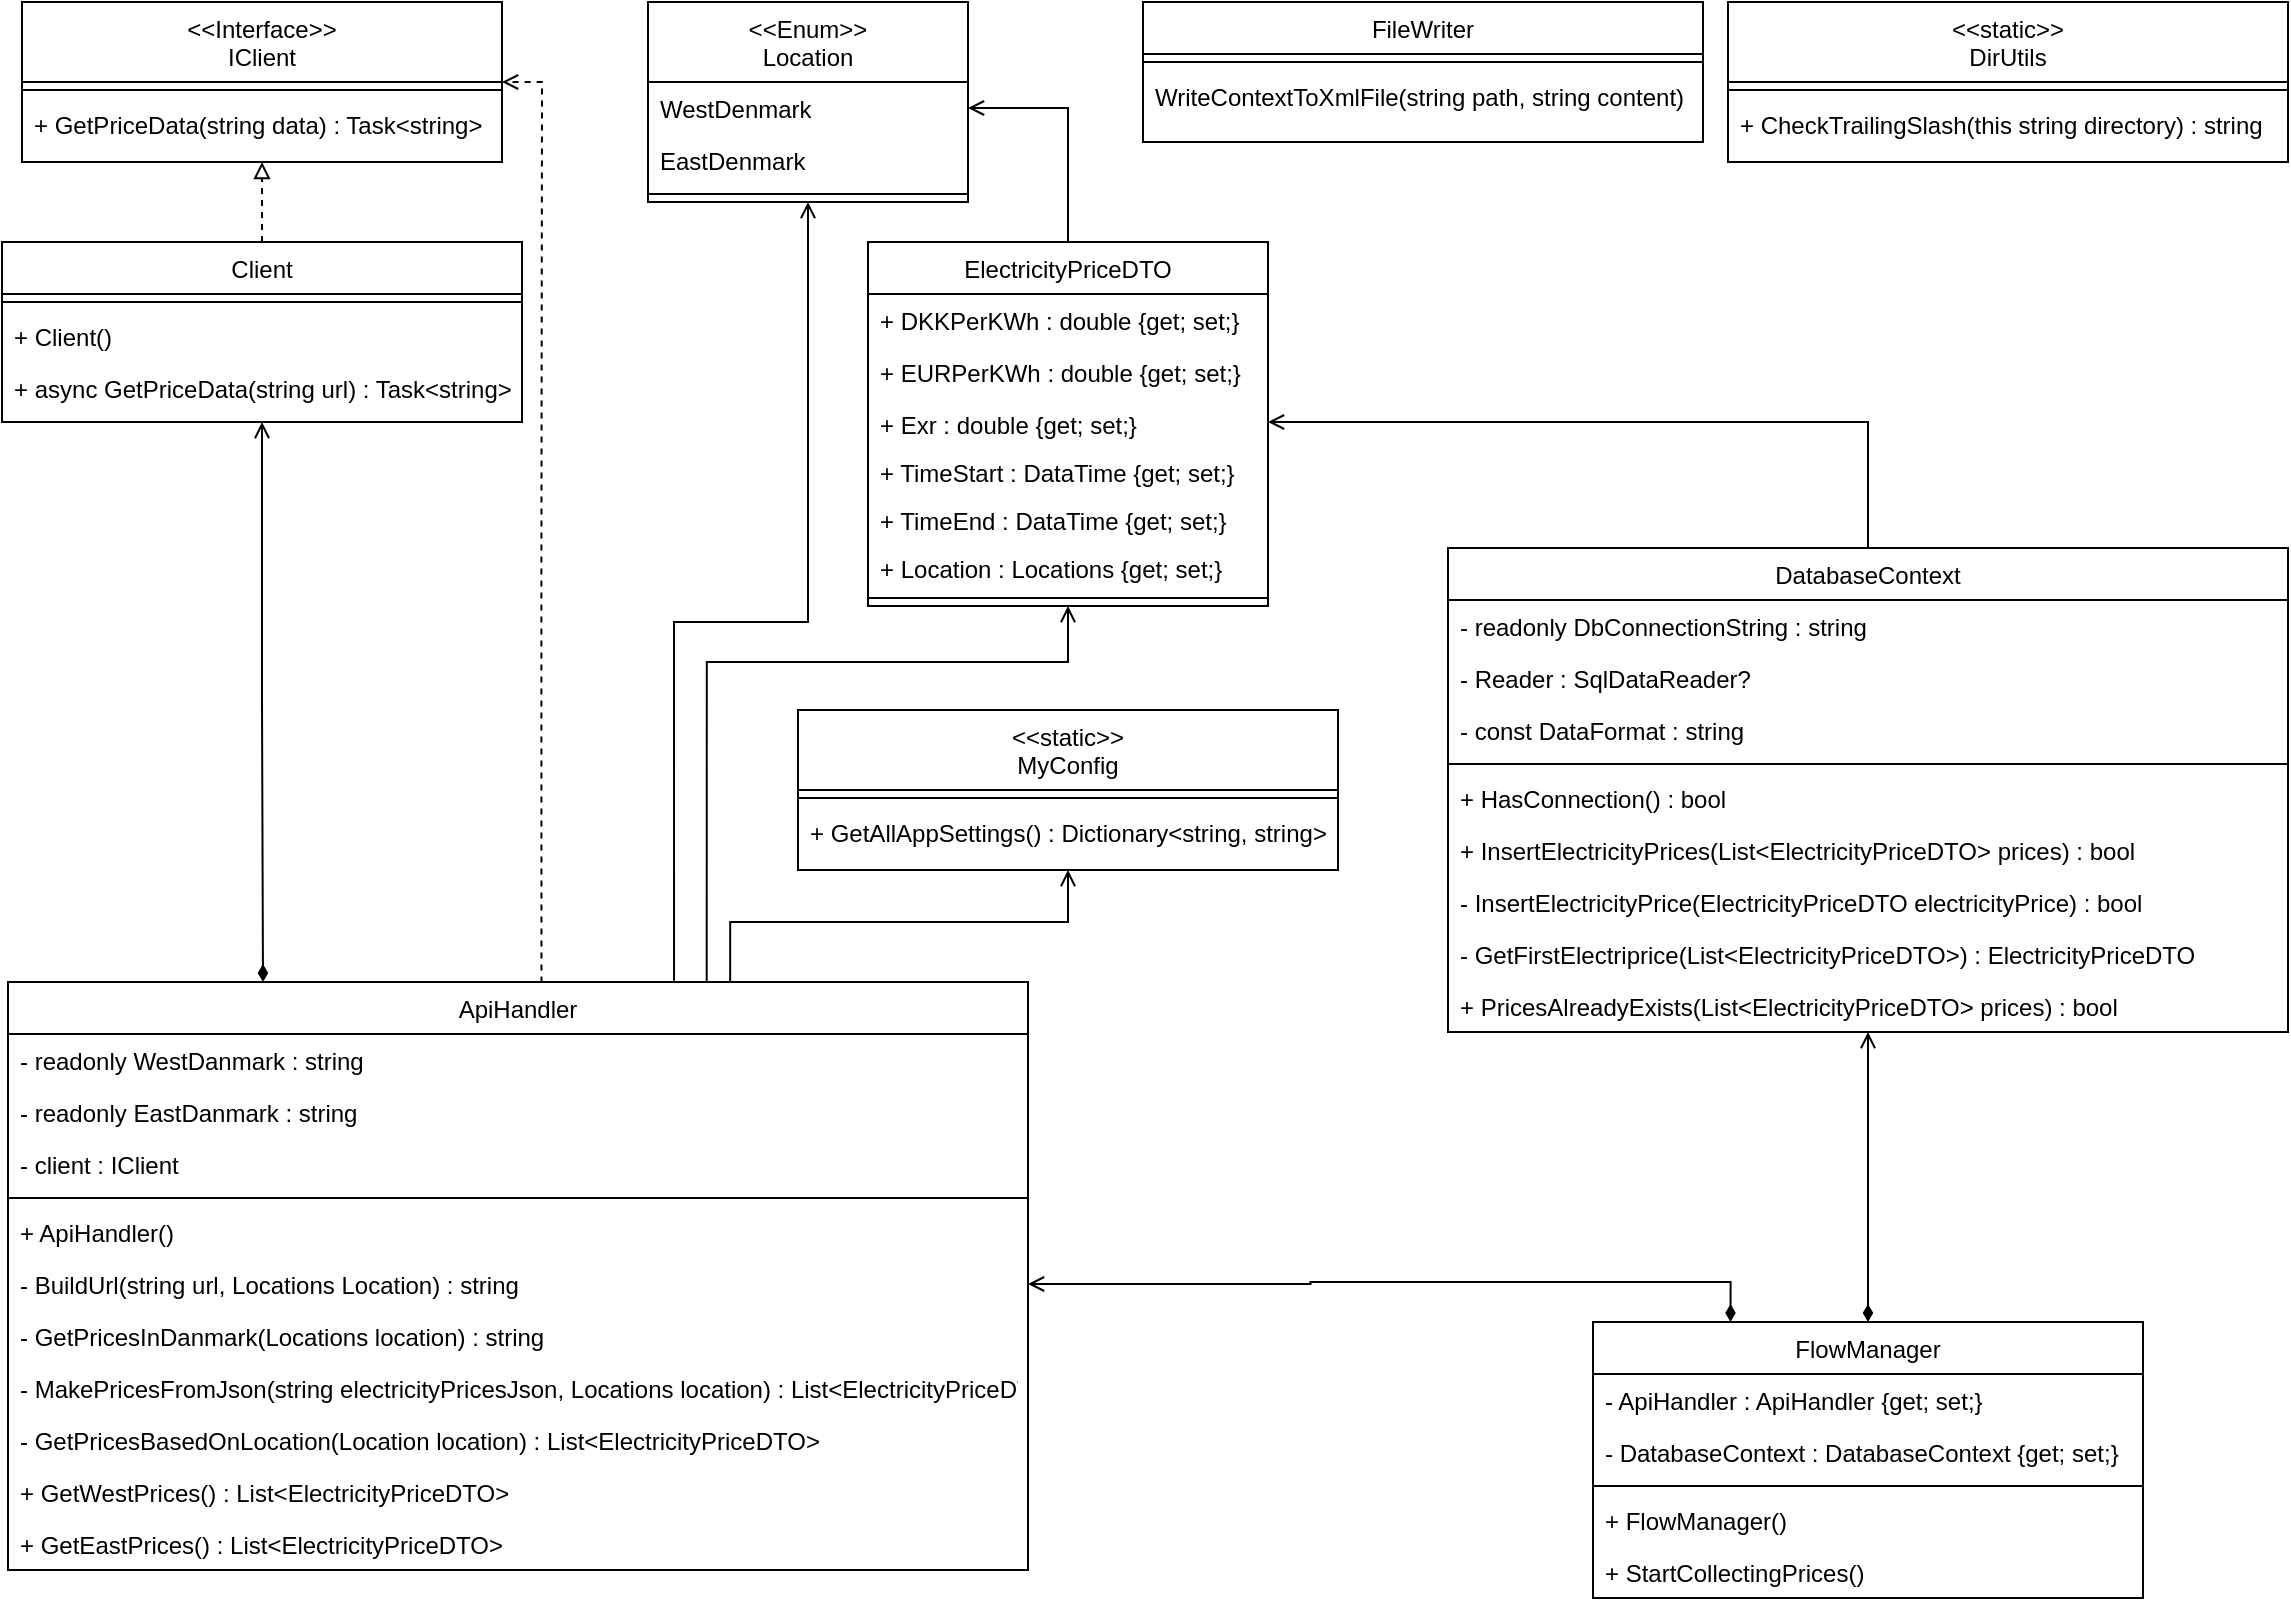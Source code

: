 <mxfile version="20.8.14" type="device"><diagram id="C5RBs43oDa-KdzZeNtuy" name="Page-1"><mxGraphModel dx="2049" dy="1091" grid="1" gridSize="10" guides="1" tooltips="1" connect="1" arrows="1" fold="1" page="1" pageScale="1" pageWidth="1169" pageHeight="827" math="0" shadow="0"><root><mxCell id="WIyWlLk6GJQsqaUBKTNV-0"/><mxCell id="WIyWlLk6GJQsqaUBKTNV-1" parent="WIyWlLk6GJQsqaUBKTNV-0"/><mxCell id="ansp9NcCsBaeK1q0Mwyg-72" style="edgeStyle=orthogonalEdgeStyle;rounded=0;orthogonalLoop=1;jettySize=auto;html=1;exitX=0.523;exitY=0.001;exitDx=0;exitDy=0;entryX=1;entryY=0.5;entryDx=0;entryDy=0;dashed=1;endArrow=open;endFill=0;endSize=6;exitPerimeter=0;" edge="1" parent="WIyWlLk6GJQsqaUBKTNV-1" source="zkfFHV4jXpPFQw0GAbJ--0" target="ansp9NcCsBaeK1q0Mwyg-30"><mxGeometry relative="1" as="geometry"/></mxCell><mxCell id="ansp9NcCsBaeK1q0Mwyg-76" style="edgeStyle=orthogonalEdgeStyle;rounded=0;orthogonalLoop=1;jettySize=auto;html=1;entryX=0.5;entryY=1;entryDx=0;entryDy=0;startArrow=none;startFill=0;endArrow=open;endFill=0;endSize=6;exitX=0.685;exitY=-0.001;exitDx=0;exitDy=0;exitPerimeter=0;" edge="1" parent="WIyWlLk6GJQsqaUBKTNV-1" source="zkfFHV4jXpPFQw0GAbJ--0" target="ansp9NcCsBaeK1q0Mwyg-0"><mxGeometry relative="1" as="geometry"><Array as="points"><mxPoint x="359" y="350"/><mxPoint x="540" y="350"/></Array></mxGeometry></mxCell><mxCell id="ansp9NcCsBaeK1q0Mwyg-78" style="edgeStyle=orthogonalEdgeStyle;rounded=0;orthogonalLoop=1;jettySize=auto;html=1;entryX=0.5;entryY=1;entryDx=0;entryDy=0;startArrow=none;startFill=0;endArrow=open;endFill=0;endSize=6;exitX=0.653;exitY=-0.002;exitDx=0;exitDy=0;exitPerimeter=0;" edge="1" parent="WIyWlLk6GJQsqaUBKTNV-1" source="zkfFHV4jXpPFQw0GAbJ--0" target="ansp9NcCsBaeK1q0Mwyg-36"><mxGeometry relative="1" as="geometry"><mxPoint x="350" y="1110" as="sourcePoint"/><Array as="points"><mxPoint x="343" y="330"/><mxPoint x="410" y="330"/></Array></mxGeometry></mxCell><mxCell id="zkfFHV4jXpPFQw0GAbJ--0" value="ApiHandler" style="swimlane;fontStyle=0;align=center;verticalAlign=top;childLayout=stackLayout;horizontal=1;startSize=26;horizontalStack=0;resizeParent=1;resizeLast=0;collapsible=1;marginBottom=0;rounded=0;shadow=0;strokeWidth=1;" parent="WIyWlLk6GJQsqaUBKTNV-1" vertex="1"><mxGeometry x="10" y="510" width="510" height="294" as="geometry"><mxRectangle x="230" y="140" width="160" height="26" as="alternateBounds"/></mxGeometry></mxCell><mxCell id="zkfFHV4jXpPFQw0GAbJ--1" value="- readonly WestDanmark : string" style="text;align=left;verticalAlign=top;spacingLeft=4;spacingRight=4;overflow=hidden;rotatable=0;points=[[0,0.5],[1,0.5]];portConstraint=eastwest;" parent="zkfFHV4jXpPFQw0GAbJ--0" vertex="1"><mxGeometry y="26" width="510" height="26" as="geometry"/></mxCell><mxCell id="zkfFHV4jXpPFQw0GAbJ--2" value="- readonly EastDanmark : string" style="text;align=left;verticalAlign=top;spacingLeft=4;spacingRight=4;overflow=hidden;rotatable=0;points=[[0,0.5],[1,0.5]];portConstraint=eastwest;rounded=0;shadow=0;html=0;" parent="zkfFHV4jXpPFQw0GAbJ--0" vertex="1"><mxGeometry y="52" width="510" height="26" as="geometry"/></mxCell><mxCell id="zkfFHV4jXpPFQw0GAbJ--3" value="- client : IClient" style="text;align=left;verticalAlign=top;spacingLeft=4;spacingRight=4;overflow=hidden;rotatable=0;points=[[0,0.5],[1,0.5]];portConstraint=eastwest;rounded=0;shadow=0;html=0;" parent="zkfFHV4jXpPFQw0GAbJ--0" vertex="1"><mxGeometry y="78" width="510" height="26" as="geometry"/></mxCell><mxCell id="zkfFHV4jXpPFQw0GAbJ--4" value="" style="line;html=1;strokeWidth=1;align=left;verticalAlign=middle;spacingTop=-1;spacingLeft=3;spacingRight=3;rotatable=0;labelPosition=right;points=[];portConstraint=eastwest;" parent="zkfFHV4jXpPFQw0GAbJ--0" vertex="1"><mxGeometry y="104" width="510" height="8" as="geometry"/></mxCell><mxCell id="zkfFHV4jXpPFQw0GAbJ--5" value="+ ApiHandler()" style="text;align=left;verticalAlign=top;spacingLeft=4;spacingRight=4;overflow=hidden;rotatable=0;points=[[0,0.5],[1,0.5]];portConstraint=eastwest;" parent="zkfFHV4jXpPFQw0GAbJ--0" vertex="1"><mxGeometry y="112" width="510" height="26" as="geometry"/></mxCell><mxCell id="ansp9NcCsBaeK1q0Mwyg-54" value="- BuildUrl(string url, Locations Location) : string" style="text;align=left;verticalAlign=top;spacingLeft=4;spacingRight=4;overflow=hidden;rotatable=0;points=[[0,0.5],[1,0.5]];portConstraint=eastwest;" vertex="1" parent="zkfFHV4jXpPFQw0GAbJ--0"><mxGeometry y="138" width="510" height="26" as="geometry"/></mxCell><mxCell id="ansp9NcCsBaeK1q0Mwyg-56" value="- GetPricesInDanmark(Locations location) : string" style="text;align=left;verticalAlign=top;spacingLeft=4;spacingRight=4;overflow=hidden;rotatable=0;points=[[0,0.5],[1,0.5]];portConstraint=eastwest;" vertex="1" parent="zkfFHV4jXpPFQw0GAbJ--0"><mxGeometry y="164" width="510" height="26" as="geometry"/></mxCell><mxCell id="ansp9NcCsBaeK1q0Mwyg-57" value="- MakePricesFromJson(string electricityPricesJson, Locations location) : List&lt;ElectricityPriceDTO&gt;" style="text;align=left;verticalAlign=top;spacingLeft=4;spacingRight=4;overflow=hidden;rotatable=0;points=[[0,0.5],[1,0.5]];portConstraint=eastwest;" vertex="1" parent="zkfFHV4jXpPFQw0GAbJ--0"><mxGeometry y="190" width="510" height="26" as="geometry"/></mxCell><mxCell id="ansp9NcCsBaeK1q0Mwyg-58" value="- GetPricesBasedOnLocation(Location location) : List&lt;ElectricityPriceDTO&gt;" style="text;align=left;verticalAlign=top;spacingLeft=4;spacingRight=4;overflow=hidden;rotatable=0;points=[[0,0.5],[1,0.5]];portConstraint=eastwest;" vertex="1" parent="zkfFHV4jXpPFQw0GAbJ--0"><mxGeometry y="216" width="510" height="26" as="geometry"/></mxCell><mxCell id="ansp9NcCsBaeK1q0Mwyg-59" value="+ GetWestPrices() : List&lt;ElectricityPriceDTO&gt;" style="text;align=left;verticalAlign=top;spacingLeft=4;spacingRight=4;overflow=hidden;rotatable=0;points=[[0,0.5],[1,0.5]];portConstraint=eastwest;" vertex="1" parent="zkfFHV4jXpPFQw0GAbJ--0"><mxGeometry y="242" width="510" height="26" as="geometry"/></mxCell><mxCell id="ansp9NcCsBaeK1q0Mwyg-60" value="+ GetEastPrices() : List&lt;ElectricityPriceDTO&gt;" style="text;align=left;verticalAlign=top;spacingLeft=4;spacingRight=4;overflow=hidden;rotatable=0;points=[[0,0.5],[1,0.5]];portConstraint=eastwest;" vertex="1" parent="zkfFHV4jXpPFQw0GAbJ--0"><mxGeometry y="268" width="510" height="26" as="geometry"/></mxCell><mxCell id="ansp9NcCsBaeK1q0Mwyg-79" style="edgeStyle=orthogonalEdgeStyle;rounded=0;orthogonalLoop=1;jettySize=auto;html=1;entryX=1;entryY=0.5;entryDx=0;entryDy=0;startArrow=none;startFill=0;endArrow=open;endFill=0;endSize=6;" edge="1" parent="WIyWlLk6GJQsqaUBKTNV-1" source="ansp9NcCsBaeK1q0Mwyg-0" target="ansp9NcCsBaeK1q0Mwyg-37"><mxGeometry relative="1" as="geometry"/></mxCell><mxCell id="ansp9NcCsBaeK1q0Mwyg-0" value="ElectricityPriceDTO" style="swimlane;fontStyle=0;align=center;verticalAlign=top;childLayout=stackLayout;horizontal=1;startSize=26;horizontalStack=0;resizeParent=1;resizeLast=0;collapsible=1;marginBottom=0;rounded=0;shadow=0;strokeWidth=1;" vertex="1" parent="WIyWlLk6GJQsqaUBKTNV-1"><mxGeometry x="440" y="140" width="200" height="182" as="geometry"><mxRectangle x="230" y="140" width="160" height="26" as="alternateBounds"/></mxGeometry></mxCell><mxCell id="ansp9NcCsBaeK1q0Mwyg-1" value="+ DKKPerKWh : double {get; set;}" style="text;align=left;verticalAlign=top;spacingLeft=4;spacingRight=4;overflow=hidden;rotatable=0;points=[[0,0.5],[1,0.5]];portConstraint=eastwest;" vertex="1" parent="ansp9NcCsBaeK1q0Mwyg-0"><mxGeometry y="26" width="200" height="26" as="geometry"/></mxCell><mxCell id="ansp9NcCsBaeK1q0Mwyg-2" value="+ EURPerKWh : double {get; set;}" style="text;align=left;verticalAlign=top;spacingLeft=4;spacingRight=4;overflow=hidden;rotatable=0;points=[[0,0.5],[1,0.5]];portConstraint=eastwest;rounded=0;shadow=0;html=0;" vertex="1" parent="ansp9NcCsBaeK1q0Mwyg-0"><mxGeometry y="52" width="200" height="26" as="geometry"/></mxCell><mxCell id="ansp9NcCsBaeK1q0Mwyg-3" value="+ Exr : double {get; set;}" style="text;align=left;verticalAlign=top;spacingLeft=4;spacingRight=4;overflow=hidden;rotatable=0;points=[[0,0.5],[1,0.5]];portConstraint=eastwest;rounded=0;shadow=0;html=0;" vertex="1" parent="ansp9NcCsBaeK1q0Mwyg-0"><mxGeometry y="78" width="200" height="24" as="geometry"/></mxCell><mxCell id="ansp9NcCsBaeK1q0Mwyg-65" value="+ TimeStart : DataTime {get; set;}" style="text;align=left;verticalAlign=top;spacingLeft=4;spacingRight=4;overflow=hidden;rotatable=0;points=[[0,0.5],[1,0.5]];portConstraint=eastwest;rounded=0;shadow=0;html=0;" vertex="1" parent="ansp9NcCsBaeK1q0Mwyg-0"><mxGeometry y="102" width="200" height="24" as="geometry"/></mxCell><mxCell id="ansp9NcCsBaeK1q0Mwyg-66" value="+ TimeEnd : DataTime {get; set;}" style="text;align=left;verticalAlign=top;spacingLeft=4;spacingRight=4;overflow=hidden;rotatable=0;points=[[0,0.5],[1,0.5]];portConstraint=eastwest;rounded=0;shadow=0;html=0;" vertex="1" parent="ansp9NcCsBaeK1q0Mwyg-0"><mxGeometry y="126" width="200" height="24" as="geometry"/></mxCell><mxCell id="ansp9NcCsBaeK1q0Mwyg-67" value="+ Location : Locations {get; set;}" style="text;align=left;verticalAlign=top;spacingLeft=4;spacingRight=4;overflow=hidden;rotatable=0;points=[[0,0.5],[1,0.5]];portConstraint=eastwest;rounded=0;shadow=0;html=0;" vertex="1" parent="ansp9NcCsBaeK1q0Mwyg-0"><mxGeometry y="150" width="200" height="24" as="geometry"/></mxCell><mxCell id="ansp9NcCsBaeK1q0Mwyg-4" value="" style="line;html=1;strokeWidth=1;align=left;verticalAlign=middle;spacingTop=-1;spacingLeft=3;spacingRight=3;rotatable=0;labelPosition=right;points=[];portConstraint=eastwest;" vertex="1" parent="ansp9NcCsBaeK1q0Mwyg-0"><mxGeometry y="174" width="200" height="8" as="geometry"/></mxCell><mxCell id="ansp9NcCsBaeK1q0Mwyg-77" style="edgeStyle=orthogonalEdgeStyle;rounded=0;orthogonalLoop=1;jettySize=auto;html=1;entryX=1;entryY=0.5;entryDx=0;entryDy=0;startArrow=none;startFill=0;endArrow=open;endFill=0;endSize=6;" edge="1" parent="WIyWlLk6GJQsqaUBKTNV-1" source="ansp9NcCsBaeK1q0Mwyg-6" target="ansp9NcCsBaeK1q0Mwyg-3"><mxGeometry relative="1" as="geometry"/></mxCell><mxCell id="ansp9NcCsBaeK1q0Mwyg-6" value="DatabaseContext" style="swimlane;fontStyle=0;align=center;verticalAlign=top;childLayout=stackLayout;horizontal=1;startSize=26;horizontalStack=0;resizeParent=1;resizeLast=0;collapsible=1;marginBottom=0;rounded=0;shadow=0;strokeWidth=1;" vertex="1" parent="WIyWlLk6GJQsqaUBKTNV-1"><mxGeometry x="730" y="293" width="420" height="242" as="geometry"><mxRectangle x="230" y="140" width="160" height="26" as="alternateBounds"/></mxGeometry></mxCell><mxCell id="ansp9NcCsBaeK1q0Mwyg-7" value="- readonly DbConnectionString : string" style="text;align=left;verticalAlign=top;spacingLeft=4;spacingRight=4;overflow=hidden;rotatable=0;points=[[0,0.5],[1,0.5]];portConstraint=eastwest;" vertex="1" parent="ansp9NcCsBaeK1q0Mwyg-6"><mxGeometry y="26" width="420" height="26" as="geometry"/></mxCell><mxCell id="ansp9NcCsBaeK1q0Mwyg-8" value="- Reader : SqlDataReader?" style="text;align=left;verticalAlign=top;spacingLeft=4;spacingRight=4;overflow=hidden;rotatable=0;points=[[0,0.5],[1,0.5]];portConstraint=eastwest;rounded=0;shadow=0;html=0;" vertex="1" parent="ansp9NcCsBaeK1q0Mwyg-6"><mxGeometry y="52" width="420" height="26" as="geometry"/></mxCell><mxCell id="ansp9NcCsBaeK1q0Mwyg-9" value="- const DataFormat : string " style="text;align=left;verticalAlign=top;spacingLeft=4;spacingRight=4;overflow=hidden;rotatable=0;points=[[0,0.5],[1,0.5]];portConstraint=eastwest;rounded=0;shadow=0;html=0;" vertex="1" parent="ansp9NcCsBaeK1q0Mwyg-6"><mxGeometry y="78" width="420" height="26" as="geometry"/></mxCell><mxCell id="ansp9NcCsBaeK1q0Mwyg-10" value="" style="line;html=1;strokeWidth=1;align=left;verticalAlign=middle;spacingTop=-1;spacingLeft=3;spacingRight=3;rotatable=0;labelPosition=right;points=[];portConstraint=eastwest;" vertex="1" parent="ansp9NcCsBaeK1q0Mwyg-6"><mxGeometry y="104" width="420" height="8" as="geometry"/></mxCell><mxCell id="ansp9NcCsBaeK1q0Mwyg-11" value="+ HasConnection() : bool" style="text;align=left;verticalAlign=top;spacingLeft=4;spacingRight=4;overflow=hidden;rotatable=0;points=[[0,0.5],[1,0.5]];portConstraint=eastwest;" vertex="1" parent="ansp9NcCsBaeK1q0Mwyg-6"><mxGeometry y="112" width="420" height="26" as="geometry"/></mxCell><mxCell id="ansp9NcCsBaeK1q0Mwyg-62" value="+ InsertElectricityPrices(List&lt;ElectricityPriceDTO&gt; prices) : bool" style="text;align=left;verticalAlign=top;spacingLeft=4;spacingRight=4;overflow=hidden;rotatable=0;points=[[0,0.5],[1,0.5]];portConstraint=eastwest;" vertex="1" parent="ansp9NcCsBaeK1q0Mwyg-6"><mxGeometry y="138" width="420" height="26" as="geometry"/></mxCell><mxCell id="ansp9NcCsBaeK1q0Mwyg-64" value="- InsertElectricityPrice(ElectricityPriceDTO electricityPrice) : bool" style="text;align=left;verticalAlign=top;spacingLeft=4;spacingRight=4;overflow=hidden;rotatable=0;points=[[0,0.5],[1,0.5]];portConstraint=eastwest;" vertex="1" parent="ansp9NcCsBaeK1q0Mwyg-6"><mxGeometry y="164" width="420" height="26" as="geometry"/></mxCell><mxCell id="ansp9NcCsBaeK1q0Mwyg-68" value="- GetFirstElectriprice(List&lt;ElectricityPriceDTO&gt;) : ElectricityPriceDTO" style="text;align=left;verticalAlign=top;spacingLeft=4;spacingRight=4;overflow=hidden;rotatable=0;points=[[0,0.5],[1,0.5]];portConstraint=eastwest;" vertex="1" parent="ansp9NcCsBaeK1q0Mwyg-6"><mxGeometry y="190" width="420" height="26" as="geometry"/></mxCell><mxCell id="ansp9NcCsBaeK1q0Mwyg-63" value="+ PricesAlreadyExists(List&lt;ElectricityPriceDTO&gt; prices) : bool" style="text;align=left;verticalAlign=top;spacingLeft=4;spacingRight=4;overflow=hidden;rotatable=0;points=[[0,0.5],[1,0.5]];portConstraint=eastwest;" vertex="1" parent="ansp9NcCsBaeK1q0Mwyg-6"><mxGeometry y="216" width="420" height="26" as="geometry"/></mxCell><mxCell id="ansp9NcCsBaeK1q0Mwyg-70" style="edgeStyle=orthogonalEdgeStyle;rounded=0;orthogonalLoop=1;jettySize=auto;html=1;entryX=0.5;entryY=1;entryDx=0;entryDy=0;endArrow=block;endFill=0;dashed=1;endSize=6;" edge="1" parent="WIyWlLk6GJQsqaUBKTNV-1" source="ansp9NcCsBaeK1q0Mwyg-12" target="ansp9NcCsBaeK1q0Mwyg-30"><mxGeometry relative="1" as="geometry"><mxPoint x="160" y="960" as="targetPoint"/></mxGeometry></mxCell><mxCell id="ansp9NcCsBaeK1q0Mwyg-71" style="edgeStyle=orthogonalEdgeStyle;rounded=0;orthogonalLoop=1;jettySize=auto;html=1;endArrow=diamondThin;endFill=1;endSize=6;startArrow=open;startFill=0;entryX=0.25;entryY=0;entryDx=0;entryDy=0;" edge="1" parent="WIyWlLk6GJQsqaUBKTNV-1" source="ansp9NcCsBaeK1q0Mwyg-12" target="zkfFHV4jXpPFQw0GAbJ--0"><mxGeometry relative="1" as="geometry"><mxPoint x="160" y="480" as="targetPoint"/></mxGeometry></mxCell><mxCell id="ansp9NcCsBaeK1q0Mwyg-12" value="Client" style="swimlane;fontStyle=0;align=center;verticalAlign=top;childLayout=stackLayout;horizontal=1;startSize=26;horizontalStack=0;resizeParent=1;resizeLast=0;collapsible=1;marginBottom=0;rounded=0;shadow=0;strokeWidth=1;" vertex="1" parent="WIyWlLk6GJQsqaUBKTNV-1"><mxGeometry x="7" y="140" width="260" height="90" as="geometry"><mxRectangle x="230" y="140" width="160" height="26" as="alternateBounds"/></mxGeometry></mxCell><mxCell id="ansp9NcCsBaeK1q0Mwyg-16" value="" style="line;html=1;strokeWidth=1;align=left;verticalAlign=middle;spacingTop=-1;spacingLeft=3;spacingRight=3;rotatable=0;labelPosition=right;points=[];portConstraint=eastwest;" vertex="1" parent="ansp9NcCsBaeK1q0Mwyg-12"><mxGeometry y="26" width="260" height="8" as="geometry"/></mxCell><mxCell id="ansp9NcCsBaeK1q0Mwyg-17" value="+ Client()" style="text;align=left;verticalAlign=top;spacingLeft=4;spacingRight=4;overflow=hidden;rotatable=0;points=[[0,0.5],[1,0.5]];portConstraint=eastwest;" vertex="1" parent="ansp9NcCsBaeK1q0Mwyg-12"><mxGeometry y="34" width="260" height="26" as="geometry"/></mxCell><mxCell id="ansp9NcCsBaeK1q0Mwyg-61" value="+ async GetPriceData(string url) : Task&lt;string&gt;" style="text;align=left;verticalAlign=top;spacingLeft=4;spacingRight=4;overflow=hidden;rotatable=0;points=[[0,0.5],[1,0.5]];portConstraint=eastwest;" vertex="1" parent="ansp9NcCsBaeK1q0Mwyg-12"><mxGeometry y="60" width="260" height="26" as="geometry"/></mxCell><mxCell id="ansp9NcCsBaeK1q0Mwyg-73" style="edgeStyle=orthogonalEdgeStyle;rounded=0;orthogonalLoop=1;jettySize=auto;html=1;entryX=1;entryY=0.5;entryDx=0;entryDy=0;startArrow=diamondThin;startFill=1;endArrow=open;endFill=0;endSize=6;exitX=0.25;exitY=0;exitDx=0;exitDy=0;" edge="1" parent="WIyWlLk6GJQsqaUBKTNV-1" source="ansp9NcCsBaeK1q0Mwyg-18" target="ansp9NcCsBaeK1q0Mwyg-54"><mxGeometry relative="1" as="geometry"/></mxCell><mxCell id="ansp9NcCsBaeK1q0Mwyg-74" style="edgeStyle=orthogonalEdgeStyle;rounded=0;orthogonalLoop=1;jettySize=auto;html=1;exitX=0.5;exitY=0;exitDx=0;exitDy=0;entryX=0.5;entryY=1;entryDx=0;entryDy=0;startArrow=diamondThin;startFill=1;endArrow=open;endFill=0;endSize=6;" edge="1" parent="WIyWlLk6GJQsqaUBKTNV-1" source="ansp9NcCsBaeK1q0Mwyg-18" target="ansp9NcCsBaeK1q0Mwyg-6"><mxGeometry relative="1" as="geometry"><Array as="points"><mxPoint x="940" y="640"/><mxPoint x="940" y="640"/></Array></mxGeometry></mxCell><mxCell id="ansp9NcCsBaeK1q0Mwyg-75" style="edgeStyle=orthogonalEdgeStyle;rounded=0;orthogonalLoop=1;jettySize=auto;html=1;entryX=0.5;entryY=1;entryDx=0;entryDy=0;startArrow=none;startFill=0;endArrow=open;endFill=0;endSize=6;exitX=0.708;exitY=-0.001;exitDx=0;exitDy=0;exitPerimeter=0;" edge="1" parent="WIyWlLk6GJQsqaUBKTNV-1" source="zkfFHV4jXpPFQw0GAbJ--0" target="ansp9NcCsBaeK1q0Mwyg-42"><mxGeometry relative="1" as="geometry"><Array as="points"><mxPoint x="371" y="480"/><mxPoint x="540" y="480"/></Array></mxGeometry></mxCell><mxCell id="ansp9NcCsBaeK1q0Mwyg-18" value="FlowManager" style="swimlane;fontStyle=0;align=center;verticalAlign=top;childLayout=stackLayout;horizontal=1;startSize=26;horizontalStack=0;resizeParent=1;resizeLast=0;collapsible=1;marginBottom=0;rounded=0;shadow=0;strokeWidth=1;" vertex="1" parent="WIyWlLk6GJQsqaUBKTNV-1"><mxGeometry x="802.5" y="680" width="275" height="138" as="geometry"><mxRectangle x="230" y="140" width="160" height="26" as="alternateBounds"/></mxGeometry></mxCell><mxCell id="ansp9NcCsBaeK1q0Mwyg-19" value="- ApiHandler : ApiHandler {get; set;}" style="text;align=left;verticalAlign=top;spacingLeft=4;spacingRight=4;overflow=hidden;rotatable=0;points=[[0,0.5],[1,0.5]];portConstraint=eastwest;" vertex="1" parent="ansp9NcCsBaeK1q0Mwyg-18"><mxGeometry y="26" width="275" height="26" as="geometry"/></mxCell><mxCell id="ansp9NcCsBaeK1q0Mwyg-20" value="- DatabaseContext : DatabaseContext {get; set;}" style="text;align=left;verticalAlign=top;spacingLeft=4;spacingRight=4;overflow=hidden;rotatable=0;points=[[0,0.5],[1,0.5]];portConstraint=eastwest;rounded=0;shadow=0;html=0;" vertex="1" parent="ansp9NcCsBaeK1q0Mwyg-18"><mxGeometry y="52" width="275" height="26" as="geometry"/></mxCell><mxCell id="ansp9NcCsBaeK1q0Mwyg-22" value="" style="line;html=1;strokeWidth=1;align=left;verticalAlign=middle;spacingTop=-1;spacingLeft=3;spacingRight=3;rotatable=0;labelPosition=right;points=[];portConstraint=eastwest;" vertex="1" parent="ansp9NcCsBaeK1q0Mwyg-18"><mxGeometry y="78" width="275" height="8" as="geometry"/></mxCell><mxCell id="ansp9NcCsBaeK1q0Mwyg-23" value="+ FlowManager()" style="text;align=left;verticalAlign=top;spacingLeft=4;spacingRight=4;overflow=hidden;rotatable=0;points=[[0,0.5],[1,0.5]];portConstraint=eastwest;" vertex="1" parent="ansp9NcCsBaeK1q0Mwyg-18"><mxGeometry y="86" width="275" height="26" as="geometry"/></mxCell><mxCell id="ansp9NcCsBaeK1q0Mwyg-69" value="+ StartCollectingPrices()" style="text;align=left;verticalAlign=top;spacingLeft=4;spacingRight=4;overflow=hidden;rotatable=0;points=[[0,0.5],[1,0.5]];portConstraint=eastwest;" vertex="1" parent="ansp9NcCsBaeK1q0Mwyg-18"><mxGeometry y="112" width="275" height="26" as="geometry"/></mxCell><mxCell id="ansp9NcCsBaeK1q0Mwyg-24" value="FileWriter" style="swimlane;fontStyle=0;align=center;verticalAlign=top;childLayout=stackLayout;horizontal=1;startSize=26;horizontalStack=0;resizeParent=1;resizeLast=0;collapsible=1;marginBottom=0;rounded=0;shadow=0;strokeWidth=1;" vertex="1" parent="WIyWlLk6GJQsqaUBKTNV-1"><mxGeometry x="577.5" y="20" width="280" height="70" as="geometry"><mxRectangle x="230" y="140" width="160" height="26" as="alternateBounds"/></mxGeometry></mxCell><mxCell id="ansp9NcCsBaeK1q0Mwyg-28" value="" style="line;html=1;strokeWidth=1;align=left;verticalAlign=middle;spacingTop=-1;spacingLeft=3;spacingRight=3;rotatable=0;labelPosition=right;points=[];portConstraint=eastwest;" vertex="1" parent="ansp9NcCsBaeK1q0Mwyg-24"><mxGeometry y="26" width="280" height="8" as="geometry"/></mxCell><mxCell id="ansp9NcCsBaeK1q0Mwyg-29" value="WriteContextToXmlFile(string path, string content)" style="text;align=left;verticalAlign=top;spacingLeft=4;spacingRight=4;overflow=hidden;rotatable=0;points=[[0,0.5],[1,0.5]];portConstraint=eastwest;" vertex="1" parent="ansp9NcCsBaeK1q0Mwyg-24"><mxGeometry y="34" width="280" height="26" as="geometry"/></mxCell><mxCell id="ansp9NcCsBaeK1q0Mwyg-30" value="&lt;&lt;Interface&gt;&gt;&#10;IClient" style="swimlane;fontStyle=0;align=center;verticalAlign=top;childLayout=stackLayout;horizontal=1;startSize=40;horizontalStack=0;resizeParent=1;resizeLast=0;collapsible=1;marginBottom=0;rounded=0;shadow=0;strokeWidth=1;" vertex="1" parent="WIyWlLk6GJQsqaUBKTNV-1"><mxGeometry x="17" y="20" width="240" height="80" as="geometry"><mxRectangle x="230" y="140" width="160" height="26" as="alternateBounds"/></mxGeometry></mxCell><mxCell id="ansp9NcCsBaeK1q0Mwyg-34" value="" style="line;html=1;strokeWidth=1;align=left;verticalAlign=middle;spacingTop=-1;spacingLeft=3;spacingRight=3;rotatable=0;labelPosition=right;points=[];portConstraint=eastwest;" vertex="1" parent="ansp9NcCsBaeK1q0Mwyg-30"><mxGeometry y="40" width="240" height="8" as="geometry"/></mxCell><mxCell id="ansp9NcCsBaeK1q0Mwyg-35" value="+ GetPriceData(string data) : Task&lt;string&gt;" style="text;align=left;verticalAlign=top;spacingLeft=4;spacingRight=4;overflow=hidden;rotatable=0;points=[[0,0.5],[1,0.5]];portConstraint=eastwest;" vertex="1" parent="ansp9NcCsBaeK1q0Mwyg-30"><mxGeometry y="48" width="240" height="26" as="geometry"/></mxCell><mxCell id="ansp9NcCsBaeK1q0Mwyg-36" value="&lt;&lt;Enum&gt;&gt;&#10;Location" style="swimlane;fontStyle=0;align=center;verticalAlign=top;childLayout=stackLayout;horizontal=1;startSize=40;horizontalStack=0;resizeParent=1;resizeLast=0;collapsible=1;marginBottom=0;rounded=0;shadow=0;strokeWidth=1;" vertex="1" parent="WIyWlLk6GJQsqaUBKTNV-1"><mxGeometry x="330" y="20" width="160" height="100" as="geometry"><mxRectangle x="230" y="140" width="160" height="26" as="alternateBounds"/></mxGeometry></mxCell><mxCell id="ansp9NcCsBaeK1q0Mwyg-37" value="WestDenmark" style="text;align=left;verticalAlign=top;spacingLeft=4;spacingRight=4;overflow=hidden;rotatable=0;points=[[0,0.5],[1,0.5]];portConstraint=eastwest;" vertex="1" parent="ansp9NcCsBaeK1q0Mwyg-36"><mxGeometry y="40" width="160" height="26" as="geometry"/></mxCell><mxCell id="ansp9NcCsBaeK1q0Mwyg-38" value="EastDenmark" style="text;align=left;verticalAlign=top;spacingLeft=4;spacingRight=4;overflow=hidden;rotatable=0;points=[[0,0.5],[1,0.5]];portConstraint=eastwest;rounded=0;shadow=0;html=0;" vertex="1" parent="ansp9NcCsBaeK1q0Mwyg-36"><mxGeometry y="66" width="160" height="26" as="geometry"/></mxCell><mxCell id="ansp9NcCsBaeK1q0Mwyg-40" value="" style="line;html=1;strokeWidth=1;align=left;verticalAlign=middle;spacingTop=-1;spacingLeft=3;spacingRight=3;rotatable=0;labelPosition=right;points=[];portConstraint=eastwest;" vertex="1" parent="ansp9NcCsBaeK1q0Mwyg-36"><mxGeometry y="92" width="160" height="8" as="geometry"/></mxCell><mxCell id="ansp9NcCsBaeK1q0Mwyg-42" value="&lt;&lt;static&gt;&gt;&#10;MyConfig" style="swimlane;fontStyle=0;align=center;verticalAlign=top;childLayout=stackLayout;horizontal=1;startSize=40;horizontalStack=0;resizeParent=1;resizeLast=0;collapsible=1;marginBottom=0;rounded=0;shadow=0;strokeWidth=1;" vertex="1" parent="WIyWlLk6GJQsqaUBKTNV-1"><mxGeometry x="405" y="374" width="270" height="80" as="geometry"><mxRectangle x="230" y="140" width="160" height="26" as="alternateBounds"/></mxGeometry></mxCell><mxCell id="ansp9NcCsBaeK1q0Mwyg-46" value="" style="line;html=1;strokeWidth=1;align=left;verticalAlign=middle;spacingTop=-1;spacingLeft=3;spacingRight=3;rotatable=0;labelPosition=right;points=[];portConstraint=eastwest;" vertex="1" parent="ansp9NcCsBaeK1q0Mwyg-42"><mxGeometry y="40" width="270" height="8" as="geometry"/></mxCell><mxCell id="ansp9NcCsBaeK1q0Mwyg-47" value="+ GetAllAppSettings() : Dictionary&lt;string, string&gt;" style="text;align=left;verticalAlign=top;spacingLeft=4;spacingRight=4;overflow=hidden;rotatable=0;points=[[0,0.5],[1,0.5]];portConstraint=eastwest;" vertex="1" parent="ansp9NcCsBaeK1q0Mwyg-42"><mxGeometry y="48" width="270" height="26" as="geometry"/></mxCell><mxCell id="ansp9NcCsBaeK1q0Mwyg-48" value="&lt;&lt;static&gt;&gt;&#10;DirUtils" style="swimlane;fontStyle=0;align=center;verticalAlign=top;childLayout=stackLayout;horizontal=1;startSize=40;horizontalStack=0;resizeParent=1;resizeLast=0;collapsible=1;marginBottom=0;rounded=0;shadow=0;strokeWidth=1;" vertex="1" parent="WIyWlLk6GJQsqaUBKTNV-1"><mxGeometry x="870" y="20" width="280" height="80" as="geometry"><mxRectangle x="230" y="140" width="160" height="26" as="alternateBounds"/></mxGeometry></mxCell><mxCell id="ansp9NcCsBaeK1q0Mwyg-52" value="" style="line;html=1;strokeWidth=1;align=left;verticalAlign=middle;spacingTop=-1;spacingLeft=3;spacingRight=3;rotatable=0;labelPosition=right;points=[];portConstraint=eastwest;" vertex="1" parent="ansp9NcCsBaeK1q0Mwyg-48"><mxGeometry y="40" width="280" height="8" as="geometry"/></mxCell><mxCell id="ansp9NcCsBaeK1q0Mwyg-53" value="+ CheckTrailingSlash(this string directory) : string" style="text;align=left;verticalAlign=top;spacingLeft=4;spacingRight=4;overflow=hidden;rotatable=0;points=[[0,0.5],[1,0.5]];portConstraint=eastwest;" vertex="1" parent="ansp9NcCsBaeK1q0Mwyg-48"><mxGeometry y="48" width="280" height="26" as="geometry"/></mxCell></root></mxGraphModel></diagram></mxfile>
